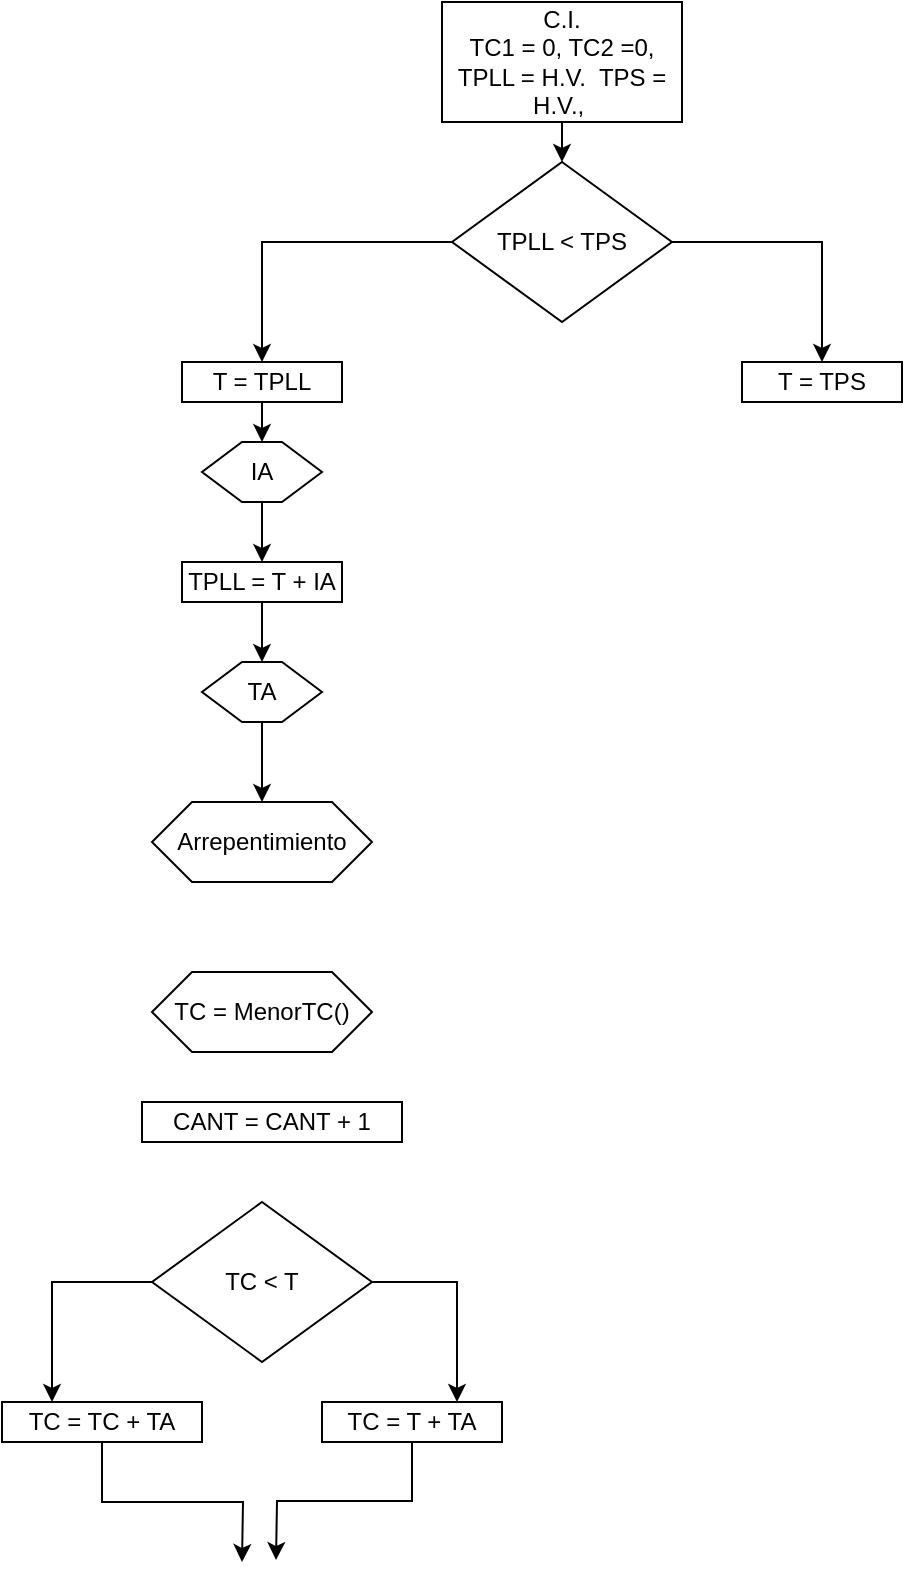 <mxfile version="14.3.2" type="google"><diagram id="KjjXUdQQtuxZTNdw7Rff" name="Page-1"><mxGraphModel dx="868" dy="482" grid="1" gridSize="10" guides="1" tooltips="1" connect="1" arrows="1" fold="1" page="1" pageScale="1" pageWidth="827" pageHeight="1169" math="0" shadow="0"><root><mxCell id="0"/><mxCell id="1" parent="0"/><mxCell id="llTHKS9506BZBIEJDQ2D-16" style="edgeStyle=orthogonalEdgeStyle;rounded=0;orthogonalLoop=1;jettySize=auto;html=1;exitX=0.5;exitY=1;exitDx=0;exitDy=0;entryX=0.5;entryY=0;entryDx=0;entryDy=0;" parent="1" source="llTHKS9506BZBIEJDQ2D-1" target="llTHKS9506BZBIEJDQ2D-2" edge="1"><mxGeometry relative="1" as="geometry"/></mxCell><mxCell id="llTHKS9506BZBIEJDQ2D-1" value="C.I.&lt;br&gt;TC1 = 0, TC2 =0, TPLL = H.V.&amp;nbsp; TPS = H.V.,&amp;nbsp;" style="rounded=0;whiteSpace=wrap;html=1;" parent="1" vertex="1"><mxGeometry x="330" y="60" width="120" height="60" as="geometry"/></mxCell><mxCell id="llTHKS9506BZBIEJDQ2D-17" style="edgeStyle=orthogonalEdgeStyle;rounded=0;orthogonalLoop=1;jettySize=auto;html=1;exitX=0;exitY=0.5;exitDx=0;exitDy=0;entryX=0.5;entryY=0;entryDx=0;entryDy=0;" parent="1" source="llTHKS9506BZBIEJDQ2D-2" target="llTHKS9506BZBIEJDQ2D-8" edge="1"><mxGeometry relative="1" as="geometry"/></mxCell><mxCell id="llTHKS9506BZBIEJDQ2D-29" style="edgeStyle=orthogonalEdgeStyle;rounded=0;orthogonalLoop=1;jettySize=auto;html=1;exitX=1;exitY=0.5;exitDx=0;exitDy=0;entryX=0.5;entryY=0;entryDx=0;entryDy=0;" parent="1" source="llTHKS9506BZBIEJDQ2D-2" target="llTHKS9506BZBIEJDQ2D-9" edge="1"><mxGeometry relative="1" as="geometry"/></mxCell><mxCell id="llTHKS9506BZBIEJDQ2D-2" value="TPLL &amp;lt; TPS" style="rhombus;whiteSpace=wrap;html=1;" parent="1" vertex="1"><mxGeometry x="335" y="140" width="110" height="80" as="geometry"/></mxCell><mxCell id="llTHKS9506BZBIEJDQ2D-5" value="Arrepentimiento" style="shape=hexagon;perimeter=hexagonPerimeter2;whiteSpace=wrap;html=1;fixedSize=1;" parent="1" vertex="1"><mxGeometry x="185" y="460" width="110" height="40" as="geometry"/></mxCell><mxCell id="llTHKS9506BZBIEJDQ2D-19" style="edgeStyle=orthogonalEdgeStyle;rounded=0;orthogonalLoop=1;jettySize=auto;html=1;exitX=0.5;exitY=1;exitDx=0;exitDy=0;entryX=0.5;entryY=0;entryDx=0;entryDy=0;" parent="1" source="llTHKS9506BZBIEJDQ2D-6" target="llTHKS9506BZBIEJDQ2D-11" edge="1"><mxGeometry relative="1" as="geometry"/></mxCell><mxCell id="llTHKS9506BZBIEJDQ2D-6" value="IA" style="shape=hexagon;perimeter=hexagonPerimeter2;whiteSpace=wrap;html=1;fixedSize=1;" parent="1" vertex="1"><mxGeometry x="210" y="280" width="60" height="30" as="geometry"/></mxCell><mxCell id="llTHKS9506BZBIEJDQ2D-18" style="edgeStyle=orthogonalEdgeStyle;rounded=0;orthogonalLoop=1;jettySize=auto;html=1;exitX=0.5;exitY=1;exitDx=0;exitDy=0;entryX=0.5;entryY=0;entryDx=0;entryDy=0;" parent="1" source="llTHKS9506BZBIEJDQ2D-8" target="llTHKS9506BZBIEJDQ2D-6" edge="1"><mxGeometry relative="1" as="geometry"/></mxCell><mxCell id="llTHKS9506BZBIEJDQ2D-8" value="T = TPLL" style="rounded=0;whiteSpace=wrap;html=1;" parent="1" vertex="1"><mxGeometry x="200" y="240" width="80" height="20" as="geometry"/></mxCell><mxCell id="llTHKS9506BZBIEJDQ2D-9" value="T = TPS" style="rounded=0;whiteSpace=wrap;html=1;" parent="1" vertex="1"><mxGeometry x="480" y="240" width="80" height="20" as="geometry"/></mxCell><mxCell id="llTHKS9506BZBIEJDQ2D-20" style="edgeStyle=orthogonalEdgeStyle;rounded=0;orthogonalLoop=1;jettySize=auto;html=1;exitX=0.5;exitY=1;exitDx=0;exitDy=0;entryX=0.5;entryY=0;entryDx=0;entryDy=0;" parent="1" source="llTHKS9506BZBIEJDQ2D-11" target="llTHKS9506BZBIEJDQ2D-14" edge="1"><mxGeometry relative="1" as="geometry"/></mxCell><mxCell id="llTHKS9506BZBIEJDQ2D-11" value="TPLL = T + IA" style="rounded=0;whiteSpace=wrap;html=1;" parent="1" vertex="1"><mxGeometry x="200" y="340" width="80" height="20" as="geometry"/></mxCell><mxCell id="llTHKS9506BZBIEJDQ2D-24" style="edgeStyle=orthogonalEdgeStyle;rounded=0;orthogonalLoop=1;jettySize=auto;html=1;exitX=0;exitY=0.5;exitDx=0;exitDy=0;entryX=0.25;entryY=0;entryDx=0;entryDy=0;" parent="1" source="llTHKS9506BZBIEJDQ2D-12" target="llTHKS9506BZBIEJDQ2D-13" edge="1"><mxGeometry relative="1" as="geometry"/></mxCell><mxCell id="llTHKS9506BZBIEJDQ2D-25" style="edgeStyle=orthogonalEdgeStyle;rounded=0;orthogonalLoop=1;jettySize=auto;html=1;exitX=1;exitY=0.5;exitDx=0;exitDy=0;entryX=0.75;entryY=0;entryDx=0;entryDy=0;" parent="1" source="llTHKS9506BZBIEJDQ2D-12" target="llTHKS9506BZBIEJDQ2D-15" edge="1"><mxGeometry relative="1" as="geometry"/></mxCell><mxCell id="llTHKS9506BZBIEJDQ2D-12" value="TC &amp;lt; T" style="rhombus;whiteSpace=wrap;html=1;" parent="1" vertex="1"><mxGeometry x="185" y="660" width="110" height="80" as="geometry"/></mxCell><mxCell id="llTHKS9506BZBIEJDQ2D-27" style="edgeStyle=orthogonalEdgeStyle;rounded=0;orthogonalLoop=1;jettySize=auto;html=1;exitX=0.5;exitY=1;exitDx=0;exitDy=0;" parent="1" source="llTHKS9506BZBIEJDQ2D-13" edge="1"><mxGeometry relative="1" as="geometry"><mxPoint x="230" y="840" as="targetPoint"/></mxGeometry></mxCell><mxCell id="llTHKS9506BZBIEJDQ2D-13" value="TC = TC + TA" style="rounded=0;whiteSpace=wrap;html=1;" parent="1" vertex="1"><mxGeometry x="110" y="760" width="100" height="20" as="geometry"/></mxCell><mxCell id="llTHKS9506BZBIEJDQ2D-21" style="edgeStyle=orthogonalEdgeStyle;rounded=0;orthogonalLoop=1;jettySize=auto;html=1;exitX=0.5;exitY=1;exitDx=0;exitDy=0;entryX=0.5;entryY=0;entryDx=0;entryDy=0;" parent="1" source="llTHKS9506BZBIEJDQ2D-14" target="llTHKS9506BZBIEJDQ2D-5" edge="1"><mxGeometry relative="1" as="geometry"/></mxCell><mxCell id="llTHKS9506BZBIEJDQ2D-14" value="TA" style="shape=hexagon;perimeter=hexagonPerimeter2;whiteSpace=wrap;html=1;fixedSize=1;" parent="1" vertex="1"><mxGeometry x="210" y="390" width="60" height="30" as="geometry"/></mxCell><mxCell id="llTHKS9506BZBIEJDQ2D-28" style="edgeStyle=orthogonalEdgeStyle;rounded=0;orthogonalLoop=1;jettySize=auto;html=1;exitX=0.5;exitY=1;exitDx=0;exitDy=0;entryX=0.67;entryY=-0.05;entryDx=0;entryDy=0;entryPerimeter=0;" parent="1" source="llTHKS9506BZBIEJDQ2D-15" edge="1"><mxGeometry relative="1" as="geometry"><mxPoint x="247" y="839" as="targetPoint"/></mxGeometry></mxCell><mxCell id="llTHKS9506BZBIEJDQ2D-15" value="TC = T + TA" style="rounded=0;whiteSpace=wrap;html=1;" parent="1" vertex="1"><mxGeometry x="270" y="760" width="90" height="20" as="geometry"/></mxCell><mxCell id="wKU0nxemD5njrksojEMJ-2" value="TC = MenorTC()" style="shape=hexagon;perimeter=hexagonPerimeter2;whiteSpace=wrap;html=1;fixedSize=1;" vertex="1" parent="1"><mxGeometry x="185" y="545" width="110" height="40" as="geometry"/></mxCell><mxCell id="wKU0nxemD5njrksojEMJ-4" value="CANT = CANT + 1" style="rounded=0;whiteSpace=wrap;html=1;" vertex="1" parent="1"><mxGeometry x="180" y="610" width="130" height="20" as="geometry"/></mxCell></root></mxGraphModel></diagram></mxfile>